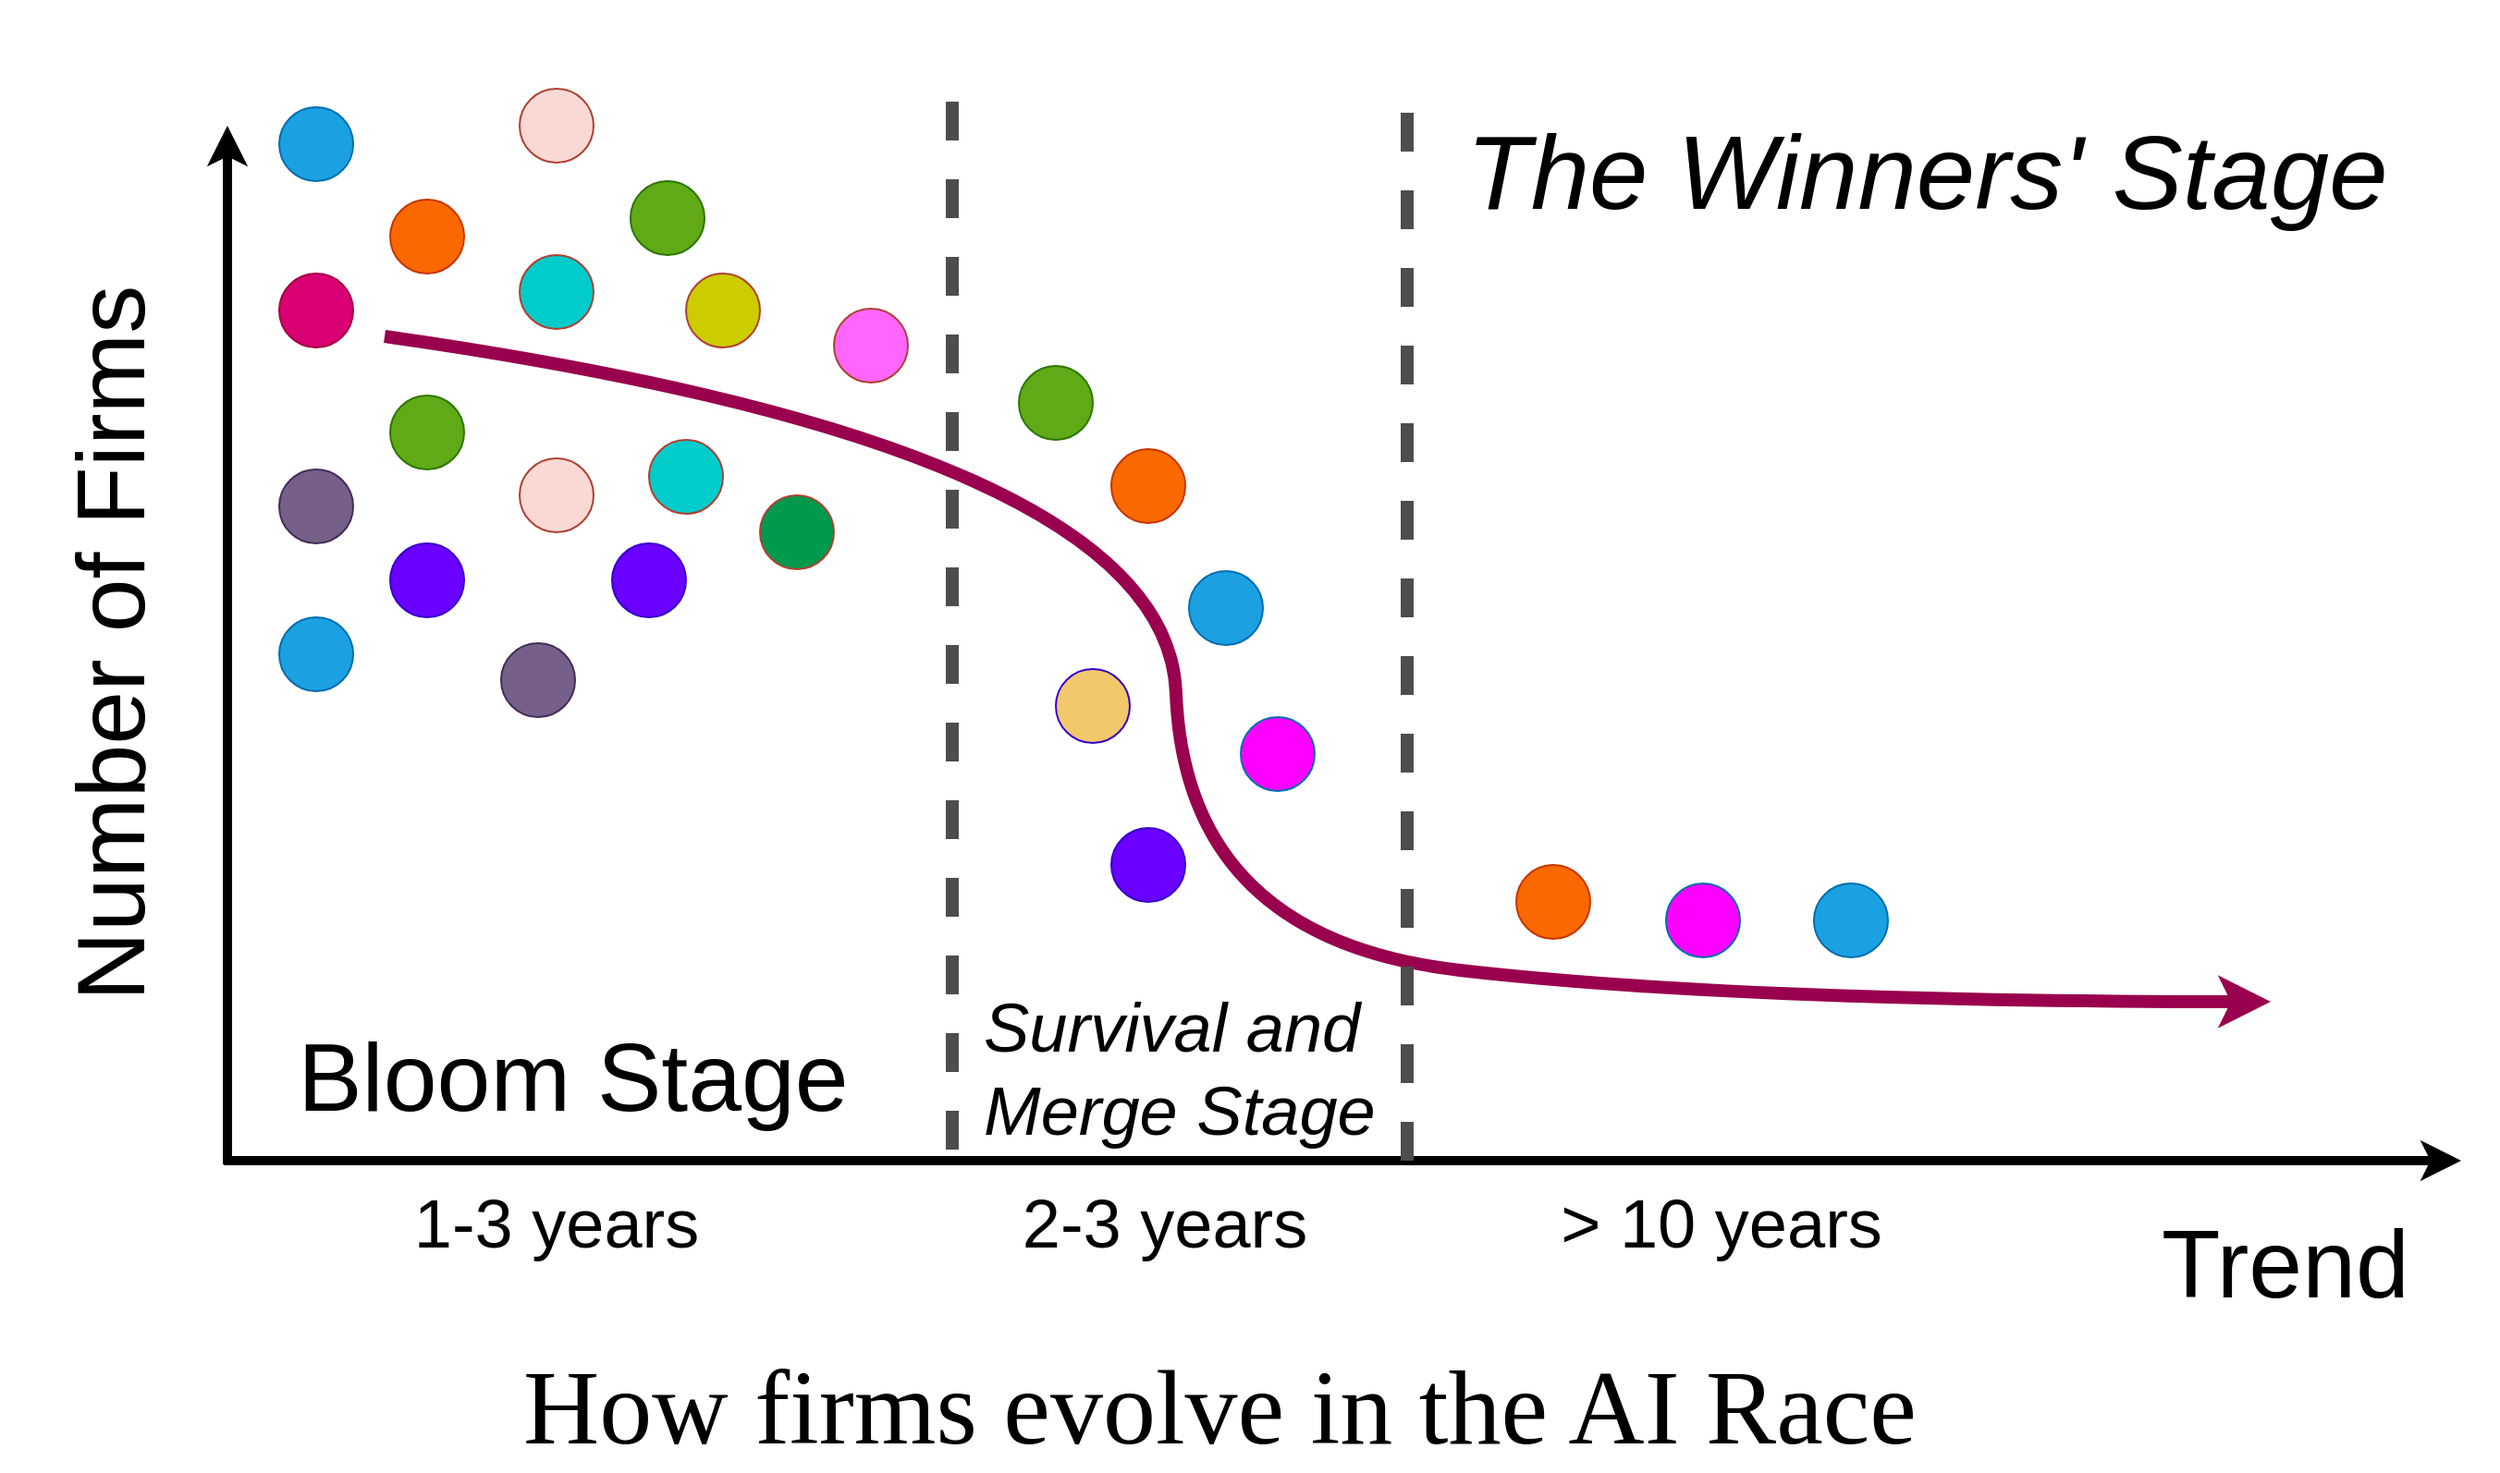 <mxfile scale="3" border="0">
    <diagram id="0WsB0r4QxBH1Fb_YK2Zd" name="Page-1">
        <mxGraphModel dx="1667" dy="2097" grid="1" gridSize="10" guides="1" tooltips="1" connect="1" arrows="1" fold="1" page="1" pageScale="1" pageWidth="1600" pageHeight="900" background="#ffffff" math="0" shadow="0">
            <root>
                <mxCell id="0"/>
                <mxCell id="1" parent="0"/>
                <mxCell id="2" value="" style="endArrow=classic;html=1;strokeColor=#000000;strokeWidth=5;" edge="1" parent="1">
                    <mxGeometry width="50" height="50" relative="1" as="geometry">
                        <mxPoint x="240" y="640" as="sourcePoint"/>
                        <mxPoint x="1450" y="640" as="targetPoint"/>
                    </mxGeometry>
                </mxCell>
                <mxCell id="3" value="" style="endArrow=classic;html=1;strokeColor=#000000;strokeWidth=5;" edge="1" parent="1">
                    <mxGeometry width="50" height="50" relative="1" as="geometry">
                        <mxPoint x="242" y="642" as="sourcePoint"/>
                        <mxPoint x="242" y="80" as="targetPoint"/>
                    </mxGeometry>
                </mxCell>
                <mxCell id="4" value="Trend" style="text;html=1;strokeColor=none;fillColor=none;align=center;verticalAlign=middle;whiteSpace=wrap;rounded=0;fontColor=#000000;fontSize=52;" vertex="1" parent="1">
                    <mxGeometry x="1270" y="681" width="170" height="30" as="geometry"/>
                </mxCell>
                <mxCell id="5" value="" style="curved=1;endArrow=classic;html=1;strokeColor=#99004D;strokeWidth=7;fontSize=52;fontColor=#000000;" edge="1" parent="1">
                    <mxGeometry width="50" height="50" relative="1" as="geometry">
                        <mxPoint x="327" y="194" as="sourcePoint"/>
                        <mxPoint x="1347" y="554" as="targetPoint"/>
                        <Array as="points">
                            <mxPoint x="750" y="254"/>
                            <mxPoint x="760" y="520"/>
                            <mxPoint x="1057" y="554"/>
                        </Array>
                    </mxGeometry>
                </mxCell>
                <mxCell id="6" value="Number of Firms" style="text;html=1;strokeColor=none;fillColor=none;align=center;verticalAlign=middle;whiteSpace=wrap;rounded=0;fontSize=52;fontColor=#000000;horizontal=0;" vertex="1" parent="1">
                    <mxGeometry x="119" y="130" width="120" height="460" as="geometry"/>
                </mxCell>
                <mxCell id="7" value="" style="endArrow=none;html=1;strokeColor=#4D4D4D;strokeWidth=7;fontSize=52;fontColor=#000000;dashed=1;" edge="1" parent="1">
                    <mxGeometry width="50" height="50" relative="1" as="geometry">
                        <mxPoint x="634" y="634" as="sourcePoint"/>
                        <mxPoint x="634" y="60" as="targetPoint"/>
                    </mxGeometry>
                </mxCell>
                <mxCell id="8" value="" style="endArrow=none;html=1;strokeColor=#4D4D4D;strokeWidth=7;fontSize=52;fontColor=#000000;dashed=1;" edge="1" parent="1">
                    <mxGeometry width="50" height="50" relative="1" as="geometry">
                        <mxPoint x="880" y="640" as="sourcePoint"/>
                        <mxPoint x="880" y="60" as="targetPoint"/>
                    </mxGeometry>
                </mxCell>
                <mxCell id="12" value="Bloom Stage" style="text;html=1;strokeColor=none;fillColor=none;align=center;verticalAlign=middle;whiteSpace=wrap;rounded=0;fontSize=52;fontColor=#000000;" vertex="1" parent="1">
                    <mxGeometry x="239" y="580" width="380" height="30" as="geometry"/>
                </mxCell>
                <mxCell id="14" value="" style="ellipse;whiteSpace=wrap;html=1;aspect=fixed;fontSize=52;fontColor=#ffffff;fillColor=#60a917;strokeColor=#2D7600;" vertex="1" parent="1">
                    <mxGeometry x="330" y="226" width="40" height="40" as="geometry"/>
                </mxCell>
                <mxCell id="15" value="" style="ellipse;whiteSpace=wrap;html=1;aspect=fixed;fontSize=52;fontColor=#ffffff;fillColor=#1ba1e2;strokeColor=#006EAF;" vertex="1" parent="1">
                    <mxGeometry x="270" y="70" width="40" height="40" as="geometry"/>
                </mxCell>
                <mxCell id="17" value="" style="ellipse;whiteSpace=wrap;html=1;aspect=fixed;fontSize=52;fontColor=#ffffff;fillColor=#d80073;strokeColor=#A50040;" vertex="1" parent="1">
                    <mxGeometry x="270" y="160" width="40" height="40" as="geometry"/>
                </mxCell>
                <mxCell id="18" value="" style="ellipse;whiteSpace=wrap;html=1;aspect=fixed;fontSize=52;fontColor=#ffffff;fillColor=#6a00ff;strokeColor=#3700CC;" vertex="1" parent="1">
                    <mxGeometry x="330" y="306" width="40" height="40" as="geometry"/>
                </mxCell>
                <mxCell id="20" value="" style="ellipse;whiteSpace=wrap;html=1;aspect=fixed;fontSize=52;fontColor=#000000;fillColor=#fa6800;strokeColor=#C73500;" vertex="1" parent="1">
                    <mxGeometry x="330" y="120" width="40" height="40" as="geometry"/>
                </mxCell>
                <mxCell id="22" value="" style="ellipse;whiteSpace=wrap;html=1;aspect=fixed;fontSize=52;fontColor=#ffffff;fillColor=#76608a;strokeColor=#432D57;" vertex="1" parent="1">
                    <mxGeometry x="270" y="266" width="40" height="40" as="geometry"/>
                </mxCell>
                <mxCell id="25" value="" style="ellipse;whiteSpace=wrap;html=1;aspect=fixed;fontSize=52;fillColor=#fad9d5;strokeColor=#ae4132;" vertex="1" parent="1">
                    <mxGeometry x="400" y="260" width="40" height="40" as="geometry"/>
                </mxCell>
                <mxCell id="26" value="" style="ellipse;whiteSpace=wrap;html=1;aspect=fixed;fontSize=52;fillColor=#00CCCC;strokeColor=#ae4132;" vertex="1" parent="1">
                    <mxGeometry x="400" y="150" width="40" height="40" as="geometry"/>
                </mxCell>
                <mxCell id="27" value="" style="ellipse;whiteSpace=wrap;html=1;aspect=fixed;fontSize=52;fillColor=#CCCC00;strokeColor=#ae4132;" vertex="1" parent="1">
                    <mxGeometry x="490" y="160" width="40" height="40" as="geometry"/>
                </mxCell>
                <mxCell id="28" value="" style="ellipse;whiteSpace=wrap;html=1;aspect=fixed;fontSize=52;fontColor=#ffffff;fillColor=#60a917;strokeColor=#2D7600;" vertex="1" parent="1">
                    <mxGeometry x="460" y="110" width="40" height="40" as="geometry"/>
                </mxCell>
                <mxCell id="29" value="" style="ellipse;whiteSpace=wrap;html=1;aspect=fixed;fontSize=52;fontColor=#ffffff;fillColor=#6a00ff;strokeColor=#3700CC;" vertex="1" parent="1">
                    <mxGeometry x="450" y="306" width="40" height="40" as="geometry"/>
                </mxCell>
                <mxCell id="30" value="" style="ellipse;whiteSpace=wrap;html=1;aspect=fixed;fontSize=52;fontColor=#ffffff;fillColor=#76608a;strokeColor=#432D57;" vertex="1" parent="1">
                    <mxGeometry x="390" y="360" width="40" height="40" as="geometry"/>
                </mxCell>
                <mxCell id="31" value="" style="ellipse;whiteSpace=wrap;html=1;aspect=fixed;fontSize=52;fillColor=#fad9d5;strokeColor=#ae4132;" vertex="1" parent="1">
                    <mxGeometry x="400" y="60" width="40" height="40" as="geometry"/>
                </mxCell>
                <mxCell id="33" value="" style="ellipse;whiteSpace=wrap;html=1;aspect=fixed;fontSize=52;fontColor=#ffffff;fillColor=#1ba1e2;strokeColor=#006EAF;" vertex="1" parent="1">
                    <mxGeometry x="270" y="346" width="40" height="40" as="geometry"/>
                </mxCell>
                <mxCell id="34" value="" style="ellipse;whiteSpace=wrap;html=1;aspect=fixed;fontSize=52;fillColor=#00CCCC;strokeColor=#ae4132;" vertex="1" parent="1">
                    <mxGeometry x="470" y="250" width="40" height="40" as="geometry"/>
                </mxCell>
                <mxCell id="35" value="" style="ellipse;whiteSpace=wrap;html=1;aspect=fixed;fontSize=52;fillColor=#00994D;strokeColor=#ae4132;" vertex="1" parent="1">
                    <mxGeometry x="530" y="280" width="40" height="40" as="geometry"/>
                </mxCell>
                <mxCell id="36" value="" style="ellipse;whiteSpace=wrap;html=1;aspect=fixed;fontSize=52;fillColor=#FF66FF;strokeColor=#ae4132;" vertex="1" parent="1">
                    <mxGeometry x="570" y="179" width="40" height="40" as="geometry"/>
                </mxCell>
                <mxCell id="38" value="1-3 years" style="text;html=1;strokeColor=none;fillColor=none;align=center;verticalAlign=middle;whiteSpace=wrap;rounded=0;fontSize=37;fontColor=#000000;" vertex="1" parent="1">
                    <mxGeometry x="305" y="660" width="230" height="30" as="geometry"/>
                </mxCell>
                <mxCell id="39" value="Survival and Merge Stage&amp;nbsp;" style="text;html=1;strokeColor=none;fillColor=none;align=left;verticalAlign=middle;whiteSpace=wrap;rounded=0;fontSize=37;fontColor=#000000;fontStyle=2" vertex="1" parent="1">
                    <mxGeometry x="649" y="576" width="290" height="30" as="geometry"/>
                </mxCell>
                <mxCell id="40" value="" style="ellipse;whiteSpace=wrap;html=1;aspect=fixed;fontSize=52;fontColor=#000000;fillColor=#fa6800;strokeColor=#C73500;" vertex="1" parent="1">
                    <mxGeometry x="720" y="255" width="40" height="40" as="geometry"/>
                </mxCell>
                <mxCell id="41" value="" style="ellipse;whiteSpace=wrap;html=1;aspect=fixed;fontSize=52;fontColor=#ffffff;fillColor=#1ba1e2;strokeColor=#006EAF;" vertex="1" parent="1">
                    <mxGeometry x="762" y="321" width="40" height="40" as="geometry"/>
                </mxCell>
                <mxCell id="42" value="" style="ellipse;whiteSpace=wrap;html=1;aspect=fixed;fontSize=52;fontColor=#ffffff;fillColor=#60a917;strokeColor=#2D7600;" vertex="1" parent="1">
                    <mxGeometry x="670" y="210" width="40" height="40" as="geometry"/>
                </mxCell>
                <mxCell id="43" value="" style="ellipse;whiteSpace=wrap;html=1;aspect=fixed;fontSize=52;fontColor=#ffffff;fillColor=#F1C86A;strokeColor=#3700CC;" vertex="1" parent="1">
                    <mxGeometry x="690" y="374" width="40" height="40" as="geometry"/>
                </mxCell>
                <mxCell id="44" value="" style="ellipse;whiteSpace=wrap;html=1;aspect=fixed;fontSize=52;fontColor=#ffffff;fillColor=#FF00FF;strokeColor=#006EAF;" vertex="1" parent="1">
                    <mxGeometry x="790" y="400" width="40" height="40" as="geometry"/>
                </mxCell>
                <mxCell id="45" value="" style="ellipse;whiteSpace=wrap;html=1;aspect=fixed;fontSize=52;fontColor=#ffffff;fillColor=#6a00ff;strokeColor=#3700CC;" vertex="1" parent="1">
                    <mxGeometry x="720" y="460" width="40" height="40" as="geometry"/>
                </mxCell>
                <mxCell id="47" value="" style="ellipse;whiteSpace=wrap;html=1;aspect=fixed;fontSize=52;fontColor=#000000;fillColor=#fa6800;strokeColor=#C73500;" vertex="1" parent="1">
                    <mxGeometry x="939" y="480" width="40" height="40" as="geometry"/>
                </mxCell>
                <mxCell id="48" value="" style="ellipse;whiteSpace=wrap;html=1;aspect=fixed;fontSize=52;fontColor=#ffffff;fillColor=#FF00FF;strokeColor=#006EAF;" vertex="1" parent="1">
                    <mxGeometry x="1020" y="490" width="40" height="40" as="geometry"/>
                </mxCell>
                <mxCell id="49" value="" style="ellipse;whiteSpace=wrap;html=1;aspect=fixed;fontSize=52;fontColor=#ffffff;fillColor=#1ba1e2;strokeColor=#006EAF;" vertex="1" parent="1">
                    <mxGeometry x="1100" y="490" width="40" height="40" as="geometry"/>
                </mxCell>
                <mxCell id="50" value="The Winners' Stage" style="text;html=1;strokeColor=none;fillColor=none;align=left;verticalAlign=middle;whiteSpace=wrap;rounded=0;fontSize=57;fontColor=#000000;fontStyle=2" vertex="1" parent="1">
                    <mxGeometry x="910" y="90" width="560" height="30" as="geometry"/>
                </mxCell>
                <mxCell id="51" value="2-3 years" style="text;html=1;strokeColor=none;fillColor=none;align=center;verticalAlign=middle;whiteSpace=wrap;rounded=0;fontSize=37;fontColor=#000000;" vertex="1" parent="1">
                    <mxGeometry x="634" y="660" width="230" height="30" as="geometry"/>
                </mxCell>
                <mxCell id="52" value="&amp;gt; 10 years" style="text;html=1;strokeColor=none;fillColor=none;align=center;verticalAlign=middle;whiteSpace=wrap;rounded=0;fontSize=37;fontColor=#000000;" vertex="1" parent="1">
                    <mxGeometry x="935" y="660" width="230" height="30" as="geometry"/>
                </mxCell>
                <mxCell id="53" value="How firms evolve in the AI Race" style="text;html=1;strokeColor=none;fillColor=none;align=left;verticalAlign=middle;whiteSpace=wrap;rounded=0;fontSize=57;fontColor=#000000;fontStyle=0;fontFamily=Georgia;" vertex="1" parent="1">
                    <mxGeometry x="400" y="759" width="860" height="30" as="geometry"/>
                </mxCell>
                <mxCell id="54" value="" style="ellipse;whiteSpace=wrap;html=1;aspect=fixed;fontSize=52;fillColor=none;strokeColor=none;" vertex="1" parent="1">
                    <mxGeometry x="410" y="12" width="40" height="40" as="geometry"/>
                </mxCell>
            </root>
        </mxGraphModel>
    </diagram>
</mxfile>